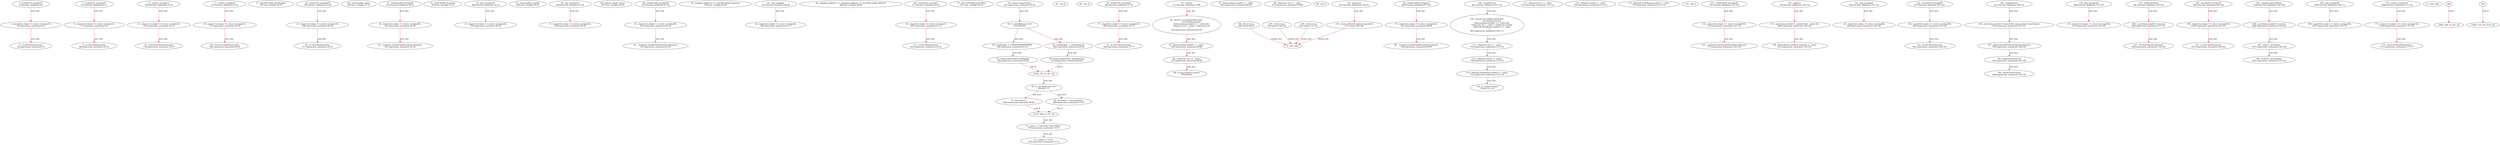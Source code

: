 digraph  {
13 [label="2_ transferTo_txorigin27\n13-function_definition-3-6", type_label=function_definition];
29 [label="3_ require(tx.origin == owner_txorigin27);\n29-expression_statement-4-4", type_label=expression_statement];
38 [label="4_ to.call.value(amount);\n38-expression_statement-5-5", type_label=expression_statement];
61 [label="7_ transferTo_txorigin31\n61-function_definition-8-11", type_label=function_definition];
77 [label="8_ require(tx.origin == owner_txorigin31);\n77-expression_statement-9-9", type_label=expression_statement];
86 [label="9_ to.call.value(amount);\n86-expression_statement-10-10", type_label=expression_statement];
109 [label="12_ sendto_txorigin13\n109-function_definition-13-16", type_label=function_definition];
125 [label="13_ require (tx.origin == owner_txorigin13);\n125-expression_statement-14-14", type_label=expression_statement];
134 [label="14_ receiver.transfer(amount);\n134-expression_statement-15-15", type_label=expression_statement];
155 [label="17_ sendto_txorigin25\n155-function_definition-18-21", type_label=function_definition];
171 [label="18_ require (tx.origin == owner_txorigin25);\n171-expression_statement-19-19", type_label=expression_statement];
180 [label="19_ receiver.transfer(amount);\n180-expression_statement-20-20", type_label=expression_statement];
187 [label="21_ uint256 public totalSupply;\n187-new_variable-22-22", type_label=new_variable];
192 [label="22_ transferTo_txorigin19\n192-function_definition-23-26", type_label=function_definition];
208 [label="23_ require(tx.origin == owner_txorigin19);\n208-expression_statement-24-24", type_label=expression_statement];
217 [label="24_ to.call.value(amount);\n217-expression_statement-25-25", type_label=expression_statement];
226 [label="26_ string public name;\n226-new_variable-27-27", type_label=new_variable];
231 [label="27_ withdrawAll_txorigin26\n231-function_definition-28-31", type_label=function_definition];
243 [label="28_ require(tx.origin == owner_txorigin26);\n243-expression_statement-29-29", type_label=expression_statement];
252 [label="29_ _recipient.transfer(address(this).balance);\n252-expression_statement-30-30", type_label=expression_statement];
263 [label="31_ uint8 public decimals;\n263-new_variable-32-32", type_label=new_variable];
268 [label="32_ bug_txorigin20\n268-function_definition-33-35", type_label=function_definition];
276 [label="33_ require(tx.origin == owner_txorigin20);\n276-expression_statement-34-34", type_label=expression_statement];
285 [label="35_ string public symbol;\n285-new_variable-36-36", type_label=new_variable];
290 [label="36_ bug_txorigin32\n290-function_definition-37-39", type_label=function_definition];
298 [label="37_ require(tx.origin == owner_txorigin32);\n298-expression_statement-38-38", type_label=expression_statement];
307 [label="39_ address public owner;\n307-new_variable-40-40", type_label=new_variable];
312 [label="40_ withdrawAll_txorigin38\n312-function_definition-41-44", type_label=function_definition];
324 [label="41_ require(tx.origin == owner_txorigin38);\n324-expression_statement-42-42", type_label=expression_statement];
333 [label="42_ _recipient.transfer(address(this).balance);\n333-expression_statement-43-43", type_label=expression_statement];
344 [label="44_ mapping (address => uint256) public balances;\n344-new_variable-45-45", type_label=new_variable];
351 [label="45_ bug_txorigin4\n351-function_definition-46-48", type_label=function_definition];
359 [label="46_ require(tx.origin == owner_txorigin4);\n359-expression_statement-47-47", type_label=expression_statement];
368 [label="48_ mapping (address => mapping (address => uint256)) public allowed;\n368-new_variable-49-49", type_label=new_variable];
377 [label="49_ transferTo_txorigin7\n377-function_definition-50-53", type_label=function_definition];
393 [label="50_ require(tx.origin == owner_txorigin7);\n393-expression_statement-51-51", type_label=expression_statement];
402 [label="51_ to.call.value(amount);\n402-expression_statement-52-52", type_label=expression_statement];
411 [label="53_ bool isTransPaused=false;\n411-new_variable-54-54", type_label=new_variable];
427 [label="58_ owner=msg.sender;\n427-expression_statement-59-59", type_label=expression_statement];
433 [label="59_ if__initialAmount<=0\n433-if-60-66", type_label=if];
1548 [label="59_ end_if", type_label=end_if];
438 [label="60_ totalSupply = 100000000000000000;\n438-expression_statement-61-61", type_label=expression_statement];
442 [label="61_ balances[owner]=totalSupply;\n442-expression_statement-62-62", type_label=expression_statement];
449 [label="63_ totalSupply = _initialAmount;\n449-expression_statement-64-64", type_label=expression_statement];
453 [label="64_ balances[owner]=_initialAmount;\n453-expression_statement-65-65", type_label=expression_statement];
459 [label="66_ if__decimalUnits<=0\n459-if-67-71", type_label=if];
1574 [label="66_ end_if", type_label=end_if];
464 [label="67_ decimals=2;\n464-expression_statement-68-68", type_label=expression_statement];
469 [label="69_ decimals = _decimalUnits;\n469-expression_statement-70-70", type_label=expression_statement];
473 [label="71_ name = \"CareerOn Chain Token\";\n473-expression_statement-72-72", type_label=expression_statement];
478 [label="72_ symbol = \"COT\";\n478-expression_statement-73-73", type_label=expression_statement];
483 [label="74_ transferTo_txorigin23\n483-function_definition-75-78", type_label=function_definition];
499 [label="75_ require(tx.origin == owner_txorigin23);\n499-expression_statement-76-76", type_label=expression_statement];
508 [label="76_ to.call.value(amount);\n508-expression_statement-77-77", type_label=expression_statement];
517 [label="78_ transfer\n517-function_definition-79-96", type_label=function_definition];
534 [label="82_ assert(_to!=address(this) && \n                !isTransPaused &&\n                balances[msg.sender] >= _value &&\n                balances[_to] + _value > balances[_to]\n        );\n534-expression_statement-83-87", type_label=expression_statement];
564 [label="87_ balances[msg.sender] -= _value;\n564-expression_statement-88-88", type_label=expression_statement];
565 [label="87_ balances[msg.sender] -= _value\n565-expression_statement-88-88", type_label=expression_statement];
572 [label="88_ balances[_to] += _value;\n572-expression_statement-89-89", type_label=expression_statement];
573 [label="88_ balances[_to] += _value\n573-expression_statement-89-89", type_label=expression_statement];
578 [label="89_ if_msg.sender==owner\n578-if-90-94", type_label=if];
1693 [label="89_ end_if", type_label=end_if];
606 [label="94_ return true;\n606-return-95-95", type_label=return];
609 [label="96_ withdrawAll_txorigin14\n609-function_definition-97-100", type_label=function_definition];
621 [label="97_ require(tx.origin == owner_txorigin14);\n621-expression_statement-98-98", type_label=expression_statement];
630 [label="98_ _recipient.transfer(address(this).balance);\n630-expression_statement-99-99", type_label=expression_statement];
641 [label="100_ transferFrom\n641-function_definition-101-121", type_label=function_definition];
662 [label="105_ assert(_to!=address(this) && \n                !isTransPaused &&\n                balances[msg.sender] >= _value &&\n                balances[_to] + _value > balances[_to] &&\n                allowed[_from][msg.sender] >= _value\n        );\n662-expression_statement-106-111", type_label=expression_statement];
702 [label="111_ balances[_to] += _value;\n702-expression_statement-112-112", type_label=expression_statement];
703 [label="111_ balances[_to] += _value\n703-expression_statement-112-112", type_label=expression_statement];
708 [label="112_ balances[_from] -= _value;\n708-expression_statement-113-113", type_label=expression_statement];
709 [label="112_ balances[_from] -= _value\n709-expression_statement-113-113", type_label=expression_statement];
714 [label="113_ allowed[_from][msg.sender] -= _value;\n714-expression_statement-114-114", type_label=expression_statement];
715 [label="113_ allowed[_from][msg.sender] -= _value\n715-expression_statement-114-114", type_label=expression_statement];
724 [label="114_ if__from==owner\n724-if-115-119", type_label=if];
1839 [label="114_ end_if", type_label=end_if];
748 [label="119_ return true;\n748-return-120-120", type_label=return];
751 [label="121_ withdrawAll_txorigin30\n751-function_definition-122-125", type_label=function_definition];
763 [label="122_ require(tx.origin == owner_txorigin30);\n763-expression_statement-123-123", type_label=expression_statement];
772 [label="123_ _recipient.transfer(address(this).balance);\n772-expression_statement-124-124", type_label=expression_statement];
783 [label="125_ approve\n783-function_definition-126-132", type_label=function_definition];
800 [label="127_ assert(msg.sender!=_spender && _value>0);\n800-expression_statement-128-128", type_label=expression_statement];
813 [label="128_ allowed[msg.sender][_spender] = _value;\n813-expression_statement-129-129", type_label=expression_statement];
833 [label="130_ return true;\n833-return-131-131", type_label=return];
836 [label="132_ bug_txorigin8\n836-function_definition-133-135", type_label=function_definition];
844 [label="133_ require(tx.origin == owner_txorigin8);\n844-expression_statement-134-134", type_label=expression_statement];
853 [label="135_ allowance\n853-function_definition-136-141", type_label=function_definition];
871 [label="139_ return allowed[_owner][_spender];\n871-return-140-140", type_label=return];
877 [label="141_ transferTo_txorigin39\n877-function_definition-142-145", type_label=function_definition];
893 [label="142_ require(tx.origin == owner_txorigin39);\n893-expression_statement-143-143", type_label=expression_statement];
902 [label="143_ to.call.value(amount);\n902-expression_statement-144-144", type_label=expression_statement];
911 [label="145_ changeOwner\n911-function_definition-146-152", type_label=function_definition];
919 [label="146_ assert(msg.sender==owner && msg.sender!=newOwner);\n919-expression_statement-147-147", type_label=expression_statement];
934 [label="147_ balances[newOwner]=balances[owner];\n934-expression_statement-148-148", type_label=expression_statement];
942 [label="148_ balances[owner]=0;\n942-expression_statement-149-149", type_label=expression_statement];
948 [label="149_ owner=newOwner;\n948-expression_statement-150-150", type_label=expression_statement];
964 [label="152_ bug_txorigin36\n964-function_definition-153-155", type_label=function_definition];
972 [label="153_ require(tx.origin == owner_txorigin36);\n972-expression_statement-154-154", type_label=expression_statement];
981 [label="155_ setPauseStatus\n981-function_definition-156-159", type_label=function_definition];
989 [label="156_ assert(msg.sender==owner);\n989-expression_statement-157-157", type_label=expression_statement];
998 [label="157_ isTransPaused=isPaused;\n998-expression_statement-158-158", type_label=expression_statement];
1002 [label="159_ transferTo_txorigin35\n1002-function_definition-160-163", type_label=function_definition];
1018 [label="160_ require(tx.origin == owner_txorigin35);\n1018-expression_statement-161-161", type_label=expression_statement];
1027 [label="161_ to.call.value(amount);\n1027-expression_statement-162-162", type_label=expression_statement];
1036 [label="163_ changeContractName\n1036-function_definition-164-168", type_label=function_definition];
1048 [label="164_ assert(msg.sender==owner);\n1048-expression_statement-165-165", type_label=expression_statement];
1057 [label="165_ name=_newName;\n1057-expression_statement-166-166", type_label=expression_statement];
1061 [label="166_ symbol=_newSymbol;\n1061-expression_statement-167-167", type_label=expression_statement];
1065 [label="168_ bug_txorigin40\n1065-function_definition-169-171", type_label=function_definition];
1073 [label="169_ require(tx.origin == owner_txorigin40);\n1073-expression_statement-170-170", type_label=expression_statement];
1088 [label="174_ sendto_txorigin33\n1088-function_definition-175-178", type_label=function_definition];
1104 [label="175_ require (tx.origin == owner_txorigin33);\n1104-expression_statement-176-176", type_label=expression_statement];
1113 [label="176_ receiver.transfer(amount);\n1113-expression_statement-177-177", type_label=expression_statement];
1 [label="0_ start_node", type_label=start];
2 [label="0_ exit_node", type_label=exit];
"(1548, (59, 2), (65, 3))";
"(1574, (66, 2), (70, 3))";
596;
"(1693, (89, 2), (93, 3))";
740;
"(1839, (114, 8), (118, 3))";
13 -> 29  [color=red, controlflow_type=next_line, edge_type=CFG_edge, key=0, label=next_line];
29 -> 38  [color=red, controlflow_type=next_line, edge_type=CFG_edge, key=0, label=next_line];
61 -> 77  [color=red, controlflow_type=next_line, edge_type=CFG_edge, key=0, label=next_line];
77 -> 86  [color=red, controlflow_type=next_line, edge_type=CFG_edge, key=0, label=next_line];
109 -> 125  [color=red, controlflow_type=next_line, edge_type=CFG_edge, key=0, label=next_line];
125 -> 134  [color=red, controlflow_type=next_line, edge_type=CFG_edge, key=0, label=next_line];
155 -> 171  [color=red, controlflow_type=next_line, edge_type=CFG_edge, key=0, label=next_line];
171 -> 180  [color=red, controlflow_type=next_line, edge_type=CFG_edge, key=0, label=next_line];
192 -> 208  [color=red, controlflow_type=next_line, edge_type=CFG_edge, key=0, label=next_line];
208 -> 217  [color=red, controlflow_type=next_line, edge_type=CFG_edge, key=0, label=next_line];
231 -> 243  [color=red, controlflow_type=next_line, edge_type=CFG_edge, key=0, label=next_line];
243 -> 252  [color=red, controlflow_type=next_line, edge_type=CFG_edge, key=0, label=next_line];
268 -> 276  [color=red, controlflow_type=next_line, edge_type=CFG_edge, key=0, label=next_line];
290 -> 298  [color=red, controlflow_type=next_line, edge_type=CFG_edge, key=0, label=next_line];
312 -> 324  [color=red, controlflow_type=next_line, edge_type=CFG_edge, key=0, label=next_line];
324 -> 333  [color=red, controlflow_type=next_line, edge_type=CFG_edge, key=0, label=next_line];
351 -> 359  [color=red, controlflow_type=next_line, edge_type=CFG_edge, key=0, label=next_line];
377 -> 393  [color=red, controlflow_type=next_line, edge_type=CFG_edge, key=0, label=next_line];
393 -> 402  [color=red, controlflow_type=next_line, edge_type=CFG_edge, key=0, label=next_line];
427 -> 433  [color=red, controlflow_type=next_line, edge_type=CFG_edge, key=0, label=next_line];
433 -> 438  [color=red, controlflow_type=pos_next, edge_type=CFG_edge, key=0, label=pos_next];
433 -> 449  [color=red, controlflow_type=neg_next, edge_type=CFG_edge, key=0, label=neg_next];
438 -> 442  [color=red, controlflow_type=next_line, edge_type=CFG_edge, key=0, label=next_line];
442 -> "(1548, (59, 2), (65, 3))"  [color=red, controlflow_type=end_if, edge_type=CFG_edge, key=0, label=end_if];
449 -> 453  [color=red, controlflow_type=next_line, edge_type=CFG_edge, key=0, label=next_line];
453 -> "(1548, (59, 2), (65, 3))"  [color=red, controlflow_type=end_if, edge_type=CFG_edge, key=0, label=end_if];
459 -> 464  [color=red, controlflow_type=pos_next, edge_type=CFG_edge, key=0, label=pos_next];
459 -> 469  [color=red, controlflow_type=neg_next, edge_type=CFG_edge, key=0, label=neg_next];
464 -> "(1574, (66, 2), (70, 3))"  [color=red, controlflow_type=end_if, edge_type=CFG_edge, key=0, label=end_if];
469 -> "(1574, (66, 2), (70, 3))"  [color=red, controlflow_type=end_if, edge_type=CFG_edge, key=0, label=end_if];
473 -> 478  [color=red, controlflow_type=next_line, edge_type=CFG_edge, key=0, label=next_line];
483 -> 499  [color=red, controlflow_type=next_line, edge_type=CFG_edge, key=0, label=next_line];
499 -> 508  [color=red, controlflow_type=next_line, edge_type=CFG_edge, key=0, label=next_line];
517 -> 534  [color=red, controlflow_type=next_line, edge_type=CFG_edge, key=0, label=next_line];
534 -> 564  [color=red, controlflow_type=next_line, edge_type=CFG_edge, key=0, label=next_line];
564 -> 572  [color=red, controlflow_type=next_line, edge_type=CFG_edge, key=0, label=next_line];
572 -> 578  [color=red, controlflow_type=next_line, edge_type=CFG_edge, key=0, label=next_line];
606 -> 2  [color=red, controlflow_type=return_exit, edge_type=CFG_edge, key=0, label=return_exit];
609 -> 621  [color=red, controlflow_type=next_line, edge_type=CFG_edge, key=0, label=next_line];
621 -> 630  [color=red, controlflow_type=next_line, edge_type=CFG_edge, key=0, label=next_line];
641 -> 662  [color=red, controlflow_type=next_line, edge_type=CFG_edge, key=0, label=next_line];
662 -> 702  [color=red, controlflow_type=next_line, edge_type=CFG_edge, key=0, label=next_line];
702 -> 708  [color=red, controlflow_type=next_line, edge_type=CFG_edge, key=0, label=next_line];
708 -> 714  [color=red, controlflow_type=next_line, edge_type=CFG_edge, key=0, label=next_line];
714 -> 724  [color=red, controlflow_type=next_line, edge_type=CFG_edge, key=0, label=next_line];
748 -> 2  [color=red, controlflow_type=return_exit, edge_type=CFG_edge, key=0, label=return_exit];
751 -> 763  [color=red, controlflow_type=next_line, edge_type=CFG_edge, key=0, label=next_line];
763 -> 772  [color=red, controlflow_type=next_line, edge_type=CFG_edge, key=0, label=next_line];
783 -> 800  [color=red, controlflow_type=next_line, edge_type=CFG_edge, key=0, label=next_line];
800 -> 813  [color=red, controlflow_type=next_line, edge_type=CFG_edge, key=0, label=next_line];
833 -> 2  [color=red, controlflow_type=return_exit, edge_type=CFG_edge, key=0, label=return_exit];
836 -> 844  [color=red, controlflow_type=next_line, edge_type=CFG_edge, key=0, label=next_line];
853 -> 871  [color=red, controlflow_type=next_line, edge_type=CFG_edge, key=0, label=next_line];
871 -> 2  [color=red, controlflow_type=return_exit, edge_type=CFG_edge, key=0, label=return_exit];
877 -> 893  [color=red, controlflow_type=next_line, edge_type=CFG_edge, key=0, label=next_line];
893 -> 902  [color=red, controlflow_type=next_line, edge_type=CFG_edge, key=0, label=next_line];
911 -> 919  [color=red, controlflow_type=next_line, edge_type=CFG_edge, key=0, label=next_line];
919 -> 934  [color=red, controlflow_type=next_line, edge_type=CFG_edge, key=0, label=next_line];
934 -> 942  [color=red, controlflow_type=next_line, edge_type=CFG_edge, key=0, label=next_line];
942 -> 948  [color=red, controlflow_type=next_line, edge_type=CFG_edge, key=0, label=next_line];
964 -> 972  [color=red, controlflow_type=next_line, edge_type=CFG_edge, key=0, label=next_line];
981 -> 989  [color=red, controlflow_type=next_line, edge_type=CFG_edge, key=0, label=next_line];
989 -> 998  [color=red, controlflow_type=next_line, edge_type=CFG_edge, key=0, label=next_line];
1002 -> 1018  [color=red, controlflow_type=next_line, edge_type=CFG_edge, key=0, label=next_line];
1018 -> 1027  [color=red, controlflow_type=next_line, edge_type=CFG_edge, key=0, label=next_line];
1036 -> 1048  [color=red, controlflow_type=next_line, edge_type=CFG_edge, key=0, label=next_line];
1048 -> 1057  [color=red, controlflow_type=next_line, edge_type=CFG_edge, key=0, label=next_line];
1057 -> 1061  [color=red, controlflow_type=next_line, edge_type=CFG_edge, key=0, label=next_line];
1065 -> 1073  [color=red, controlflow_type=next_line, edge_type=CFG_edge, key=0, label=next_line];
1088 -> 1104  [color=red, controlflow_type=next_line, edge_type=CFG_edge, key=0, label=next_line];
1104 -> 1113  [color=red, controlflow_type=next_line, edge_type=CFG_edge, key=0, label=next_line];
"(1548, (59, 2), (65, 3))" -> 459  [color=red, controlflow_type=next_line, edge_type=CFG_edge, key=0, label=next_line];
"(1574, (66, 2), (70, 3))" -> 473  [color=red, controlflow_type=next_line, edge_type=CFG_edge, key=0, label=next_line];
596 -> "(1693, (89, 2), (93, 3))"  [color=red, controlflow_type=end_if, edge_type=CFG_edge, key=0, label=end_if];
740 -> "(1839, (114, 8), (118, 3))"  [color=red, controlflow_type=end_if, edge_type=CFG_edge, key=0, label=end_if];
}
